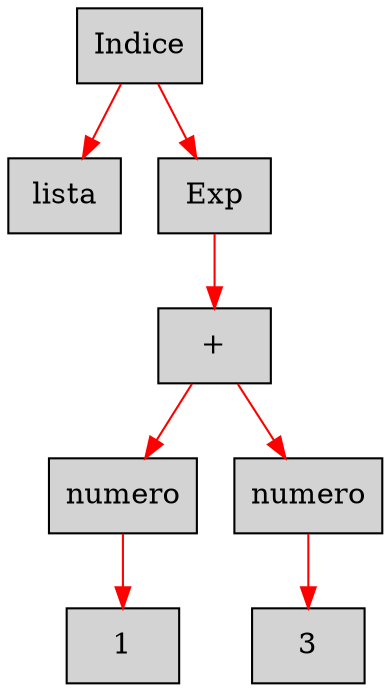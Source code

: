 digraph G {node[shape=box, style=filled]; edge[color=red]
node2139225915[label="Indice"];
 node2139225915->node331902512;node331902512[label="lista"];
 node2139225915->node661991872;node661991872[label="Exp"];
 node661991872->node1303593752;node1303593752[label="+"];
 node1303593752->node1027282354;node1027282354[label="numero"];
 node1027282354->node1842501067;node1842501067[label="1"];
 node1303593752->node1663533696;node1663533696[label="numero"];
 node1663533696->node878425727;node878425727[label="3"];

}

